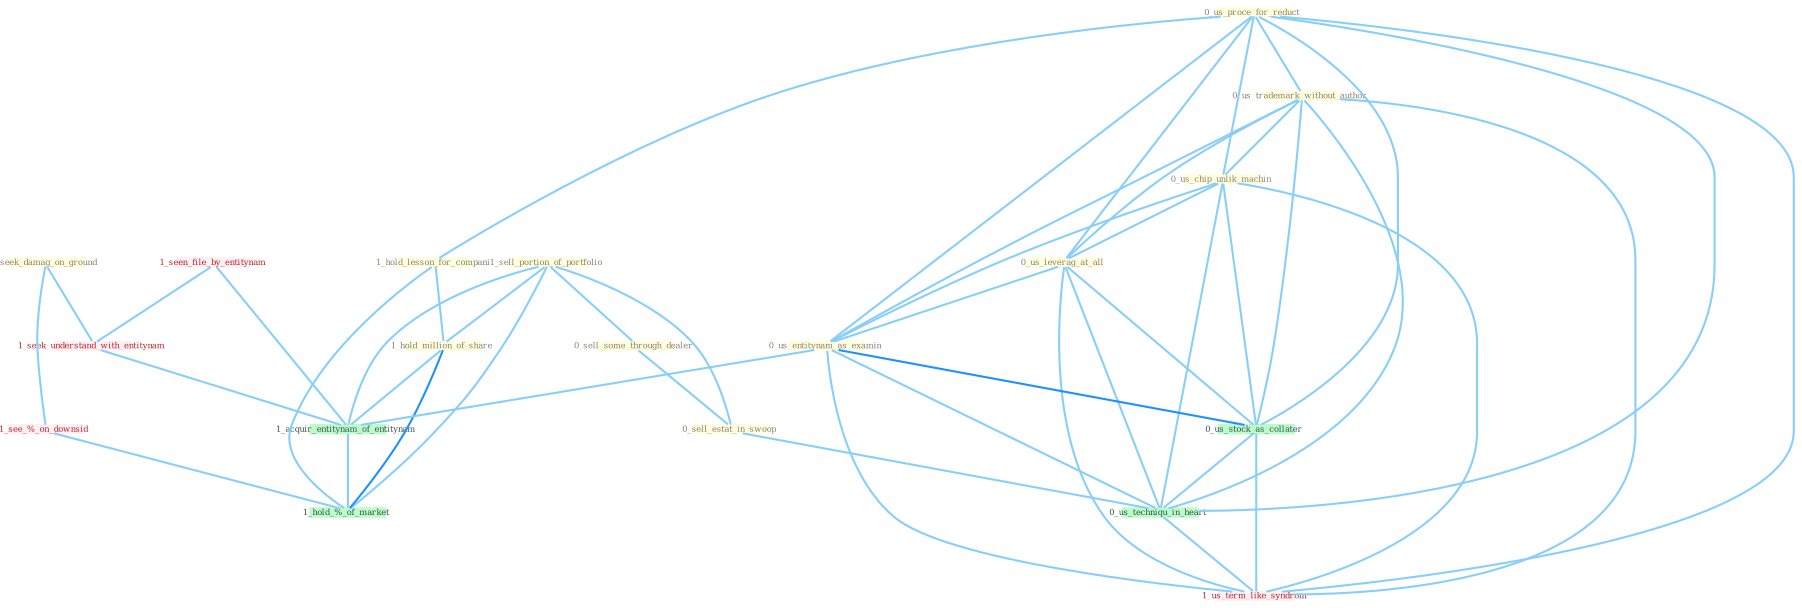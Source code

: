 Graph G{ 
    node
    [shape=polygon,style=filled,width=.5,height=.06,color="#BDFCC9",fixedsize=true,fontsize=4,
    fontcolor="#2f4f4f"];
    {node
    [color="#ffffe0", fontcolor="#8b7d6b"] "0_us_proce_for_reduct " "1_sell_portion_of_portfolio " "0_sell_some_through_dealer " "1_hold_lesson_for_compani " "0_us_trademark_without_author " "1_hold_million_of_share " "0_us_chip_unlik_machin " "0_sell_estat_in_swoop " "0_us_leverag_at_all " "0_seek_damag_on_ground " "0_us_entitynam_as_examin "}
{node [color="#fff0f5", fontcolor="#b22222"] "1_seen_file_by_entitynam " "1_seek_understand_with_entitynam " "1_see_%_on_downsid " "1_us_term_like_syndrom "}
edge [color="#B0E2FF"];

	"0_us_proce_for_reduct " -- "1_hold_lesson_for_compani " [w="1", color="#87cefa" ];
	"0_us_proce_for_reduct " -- "0_us_trademark_without_author " [w="1", color="#87cefa" ];
	"0_us_proce_for_reduct " -- "0_us_chip_unlik_machin " [w="1", color="#87cefa" ];
	"0_us_proce_for_reduct " -- "0_us_leverag_at_all " [w="1", color="#87cefa" ];
	"0_us_proce_for_reduct " -- "0_us_entitynam_as_examin " [w="1", color="#87cefa" ];
	"0_us_proce_for_reduct " -- "0_us_stock_as_collater " [w="1", color="#87cefa" ];
	"0_us_proce_for_reduct " -- "0_us_techniqu_in_heart " [w="1", color="#87cefa" ];
	"0_us_proce_for_reduct " -- "1_us_term_like_syndrom " [w="1", color="#87cefa" ];
	"1_sell_portion_of_portfolio " -- "0_sell_some_through_dealer " [w="1", color="#87cefa" ];
	"1_sell_portion_of_portfolio " -- "1_hold_million_of_share " [w="1", color="#87cefa" ];
	"1_sell_portion_of_portfolio " -- "0_sell_estat_in_swoop " [w="1", color="#87cefa" ];
	"1_sell_portion_of_portfolio " -- "1_acquir_entitynam_of_entitynam " [w="1", color="#87cefa" ];
	"1_sell_portion_of_portfolio " -- "1_hold_%_of_market " [w="1", color="#87cefa" ];
	"0_sell_some_through_dealer " -- "0_sell_estat_in_swoop " [w="1", color="#87cefa" ];
	"1_hold_lesson_for_compani " -- "1_hold_million_of_share " [w="1", color="#87cefa" ];
	"1_hold_lesson_for_compani " -- "1_hold_%_of_market " [w="1", color="#87cefa" ];
	"0_us_trademark_without_author " -- "0_us_chip_unlik_machin " [w="1", color="#87cefa" ];
	"0_us_trademark_without_author " -- "0_us_leverag_at_all " [w="1", color="#87cefa" ];
	"0_us_trademark_without_author " -- "0_us_entitynam_as_examin " [w="1", color="#87cefa" ];
	"0_us_trademark_without_author " -- "0_us_stock_as_collater " [w="1", color="#87cefa" ];
	"0_us_trademark_without_author " -- "0_us_techniqu_in_heart " [w="1", color="#87cefa" ];
	"0_us_trademark_without_author " -- "1_us_term_like_syndrom " [w="1", color="#87cefa" ];
	"1_hold_million_of_share " -- "1_acquir_entitynam_of_entitynam " [w="1", color="#87cefa" ];
	"1_hold_million_of_share " -- "1_hold_%_of_market " [w="2", color="#1e90ff" , len=0.8];
	"0_us_chip_unlik_machin " -- "0_us_leverag_at_all " [w="1", color="#87cefa" ];
	"0_us_chip_unlik_machin " -- "0_us_entitynam_as_examin " [w="1", color="#87cefa" ];
	"0_us_chip_unlik_machin " -- "0_us_stock_as_collater " [w="1", color="#87cefa" ];
	"0_us_chip_unlik_machin " -- "0_us_techniqu_in_heart " [w="1", color="#87cefa" ];
	"0_us_chip_unlik_machin " -- "1_us_term_like_syndrom " [w="1", color="#87cefa" ];
	"0_sell_estat_in_swoop " -- "0_us_techniqu_in_heart " [w="1", color="#87cefa" ];
	"0_us_leverag_at_all " -- "0_us_entitynam_as_examin " [w="1", color="#87cefa" ];
	"0_us_leverag_at_all " -- "0_us_stock_as_collater " [w="1", color="#87cefa" ];
	"0_us_leverag_at_all " -- "0_us_techniqu_in_heart " [w="1", color="#87cefa" ];
	"0_us_leverag_at_all " -- "1_us_term_like_syndrom " [w="1", color="#87cefa" ];
	"0_seek_damag_on_ground " -- "1_seek_understand_with_entitynam " [w="1", color="#87cefa" ];
	"0_seek_damag_on_ground " -- "1_see_%_on_downsid " [w="1", color="#87cefa" ];
	"0_us_entitynam_as_examin " -- "0_us_stock_as_collater " [w="2", color="#1e90ff" , len=0.8];
	"0_us_entitynam_as_examin " -- "1_acquir_entitynam_of_entitynam " [w="1", color="#87cefa" ];
	"0_us_entitynam_as_examin " -- "0_us_techniqu_in_heart " [w="1", color="#87cefa" ];
	"0_us_entitynam_as_examin " -- "1_us_term_like_syndrom " [w="1", color="#87cefa" ];
	"1_seen_file_by_entitynam " -- "1_seek_understand_with_entitynam " [w="1", color="#87cefa" ];
	"1_seen_file_by_entitynam " -- "1_acquir_entitynam_of_entitynam " [w="1", color="#87cefa" ];
	"0_us_stock_as_collater " -- "0_us_techniqu_in_heart " [w="1", color="#87cefa" ];
	"0_us_stock_as_collater " -- "1_us_term_like_syndrom " [w="1", color="#87cefa" ];
	"1_seek_understand_with_entitynam " -- "1_acquir_entitynam_of_entitynam " [w="1", color="#87cefa" ];
	"1_acquir_entitynam_of_entitynam " -- "1_hold_%_of_market " [w="1", color="#87cefa" ];
	"0_us_techniqu_in_heart " -- "1_us_term_like_syndrom " [w="1", color="#87cefa" ];
	"1_see_%_on_downsid " -- "1_hold_%_of_market " [w="1", color="#87cefa" ];
}